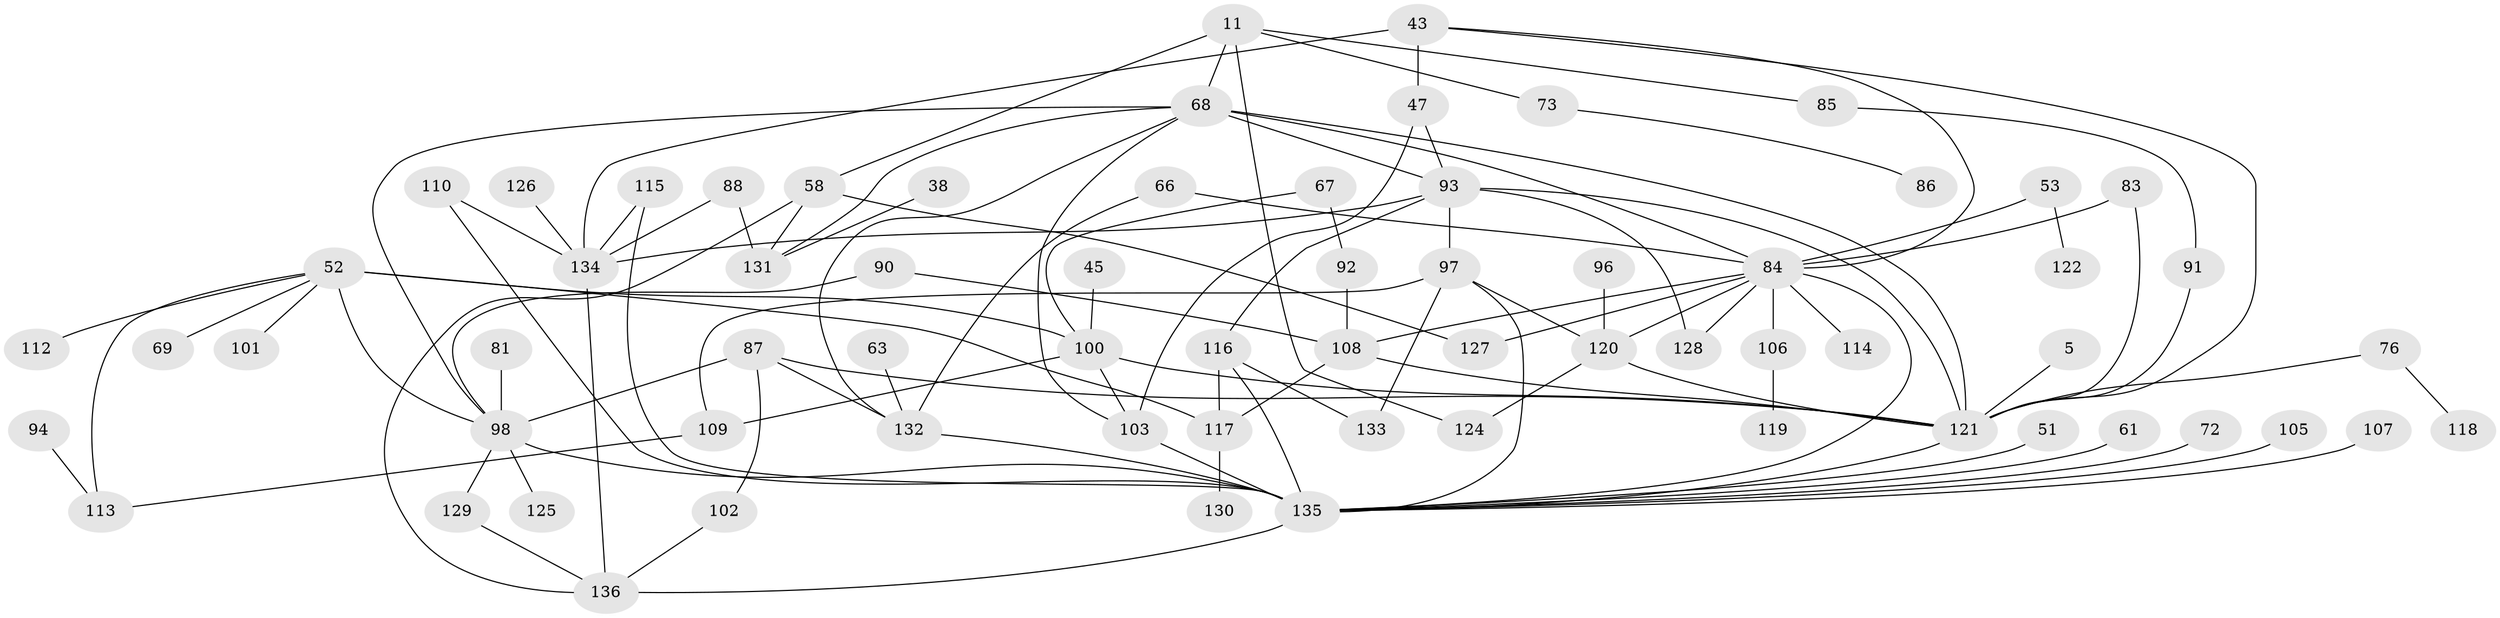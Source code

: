 // original degree distribution, {3: 0.22794117647058823, 7: 0.014705882352941176, 5: 0.08088235294117647, 9: 0.007352941176470588, 1: 0.2426470588235294, 6: 0.029411764705882353, 4: 0.14705882352941177, 2: 0.25}
// Generated by graph-tools (version 1.1) at 2025/42/03/09/25 04:42:20]
// undirected, 68 vertices, 106 edges
graph export_dot {
graph [start="1"]
  node [color=gray90,style=filled];
  5;
  11 [super="+10"];
  38;
  43 [super="+22"];
  45;
  47;
  51;
  52 [super="+20+40"];
  53;
  58 [super="+35"];
  61;
  63;
  66;
  67;
  68 [super="+2+24+12"];
  69;
  72;
  73 [super="+46"];
  76;
  81;
  83;
  84 [super="+56+54"];
  85;
  86;
  87 [super="+27"];
  88;
  90;
  91;
  92;
  93 [super="+62"];
  94;
  96;
  97 [super="+80"];
  98 [super="+60+78+82"];
  100 [super="+32+71"];
  101;
  102;
  103 [super="+34+95"];
  105;
  106;
  107;
  108;
  109;
  110;
  112;
  113 [super="+70+89"];
  114;
  115 [super="+74"];
  116 [super="+29+77"];
  117 [super="+59+55"];
  118;
  119;
  120 [super="+6"];
  121 [super="+30+16+49+99"];
  122;
  124;
  125;
  126;
  127;
  128;
  129;
  130;
  131 [super="+15"];
  132 [super="+19+111"];
  133 [super="+31"];
  134 [super="+104"];
  135 [super="+23+42+57+33+123"];
  136 [super="+79"];
  5 -- 121;
  11 -- 68 [weight=2];
  11 -- 85;
  11 -- 124;
  11 -- 58;
  11 -- 73;
  38 -- 131;
  43 -- 134 [weight=2];
  43 -- 47 [weight=2];
  43 -- 84;
  43 -- 121;
  45 -- 100;
  47 -- 103;
  47 -- 93;
  51 -- 135;
  52 -- 112;
  52 -- 100 [weight=2];
  52 -- 69;
  52 -- 101;
  52 -- 117;
  52 -- 113;
  52 -- 98 [weight=2];
  53 -- 122;
  53 -- 84;
  58 -- 127;
  58 -- 136;
  58 -- 131;
  61 -- 135;
  63 -- 132;
  66 -- 84;
  66 -- 132;
  67 -- 92;
  67 -- 100;
  68 -- 103;
  68 -- 93 [weight=2];
  68 -- 132;
  68 -- 131;
  68 -- 84;
  68 -- 98;
  68 -- 121 [weight=2];
  72 -- 135;
  73 -- 86;
  76 -- 118;
  76 -- 121;
  81 -- 98;
  83 -- 121;
  83 -- 84;
  84 -- 108;
  84 -- 128;
  84 -- 135 [weight=2];
  84 -- 106;
  84 -- 114;
  84 -- 120;
  84 -- 127;
  85 -- 91;
  87 -- 102;
  87 -- 121;
  87 -- 98;
  87 -- 132;
  88 -- 134;
  88 -- 131;
  90 -- 108;
  90 -- 98;
  91 -- 121;
  92 -- 108;
  93 -- 116;
  93 -- 128;
  93 -- 134;
  93 -- 121;
  93 -- 97;
  94 -- 113;
  96 -- 120;
  97 -- 135;
  97 -- 133;
  97 -- 120;
  97 -- 109;
  98 -- 129;
  98 -- 135 [weight=3];
  98 -- 125;
  100 -- 109;
  100 -- 103;
  100 -- 121;
  102 -- 136;
  103 -- 135 [weight=2];
  105 -- 135;
  106 -- 119;
  107 -- 135;
  108 -- 117;
  108 -- 121;
  109 -- 113;
  110 -- 135;
  110 -- 134;
  115 -- 134;
  115 -- 135;
  116 -- 135;
  116 -- 133;
  116 -- 117;
  117 -- 130;
  120 -- 124;
  120 -- 121;
  121 -- 135 [weight=3];
  126 -- 134;
  129 -- 136;
  132 -- 135 [weight=2];
  134 -- 136;
  135 -- 136;
}
